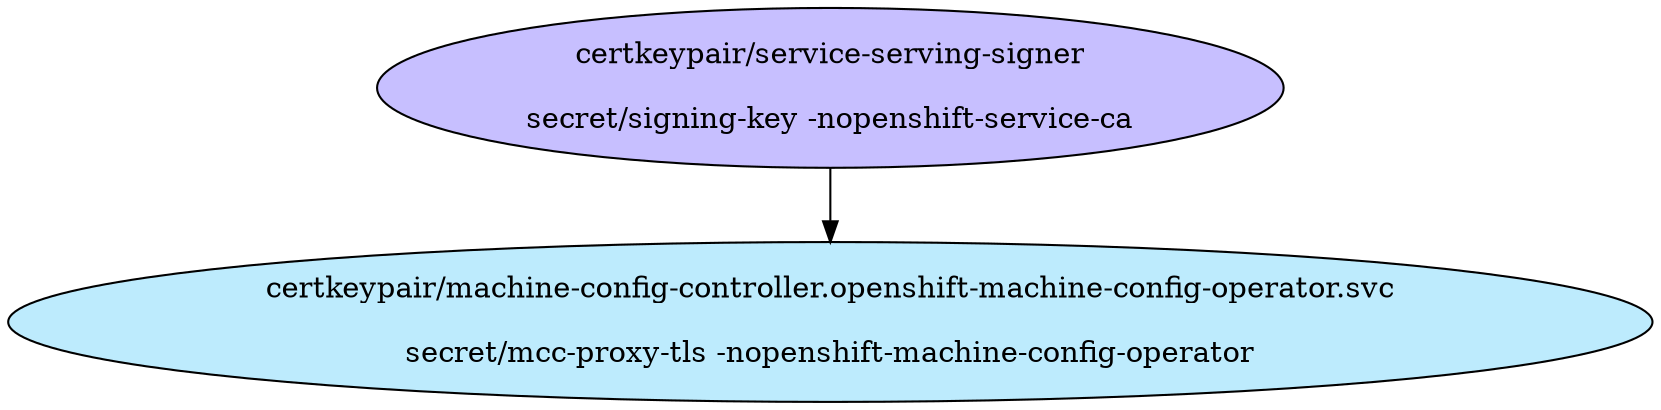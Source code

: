 digraph "Local Certificate" {
  // Node definitions.
  1 [
    label="certkeypair/service-serving-signer\n\nsecret/signing-key -nopenshift-service-ca\n"
    style=filled
    fillcolor="#c7bfff"
  ];
  25 [
    label="certkeypair/machine-config-controller.openshift-machine-config-operator.svc\n\nsecret/mcc-proxy-tls -nopenshift-machine-config-operator\n"
    style=filled
    fillcolor="#bdebfd"
  ];

  // Edge definitions.
  1 -> 25;
}